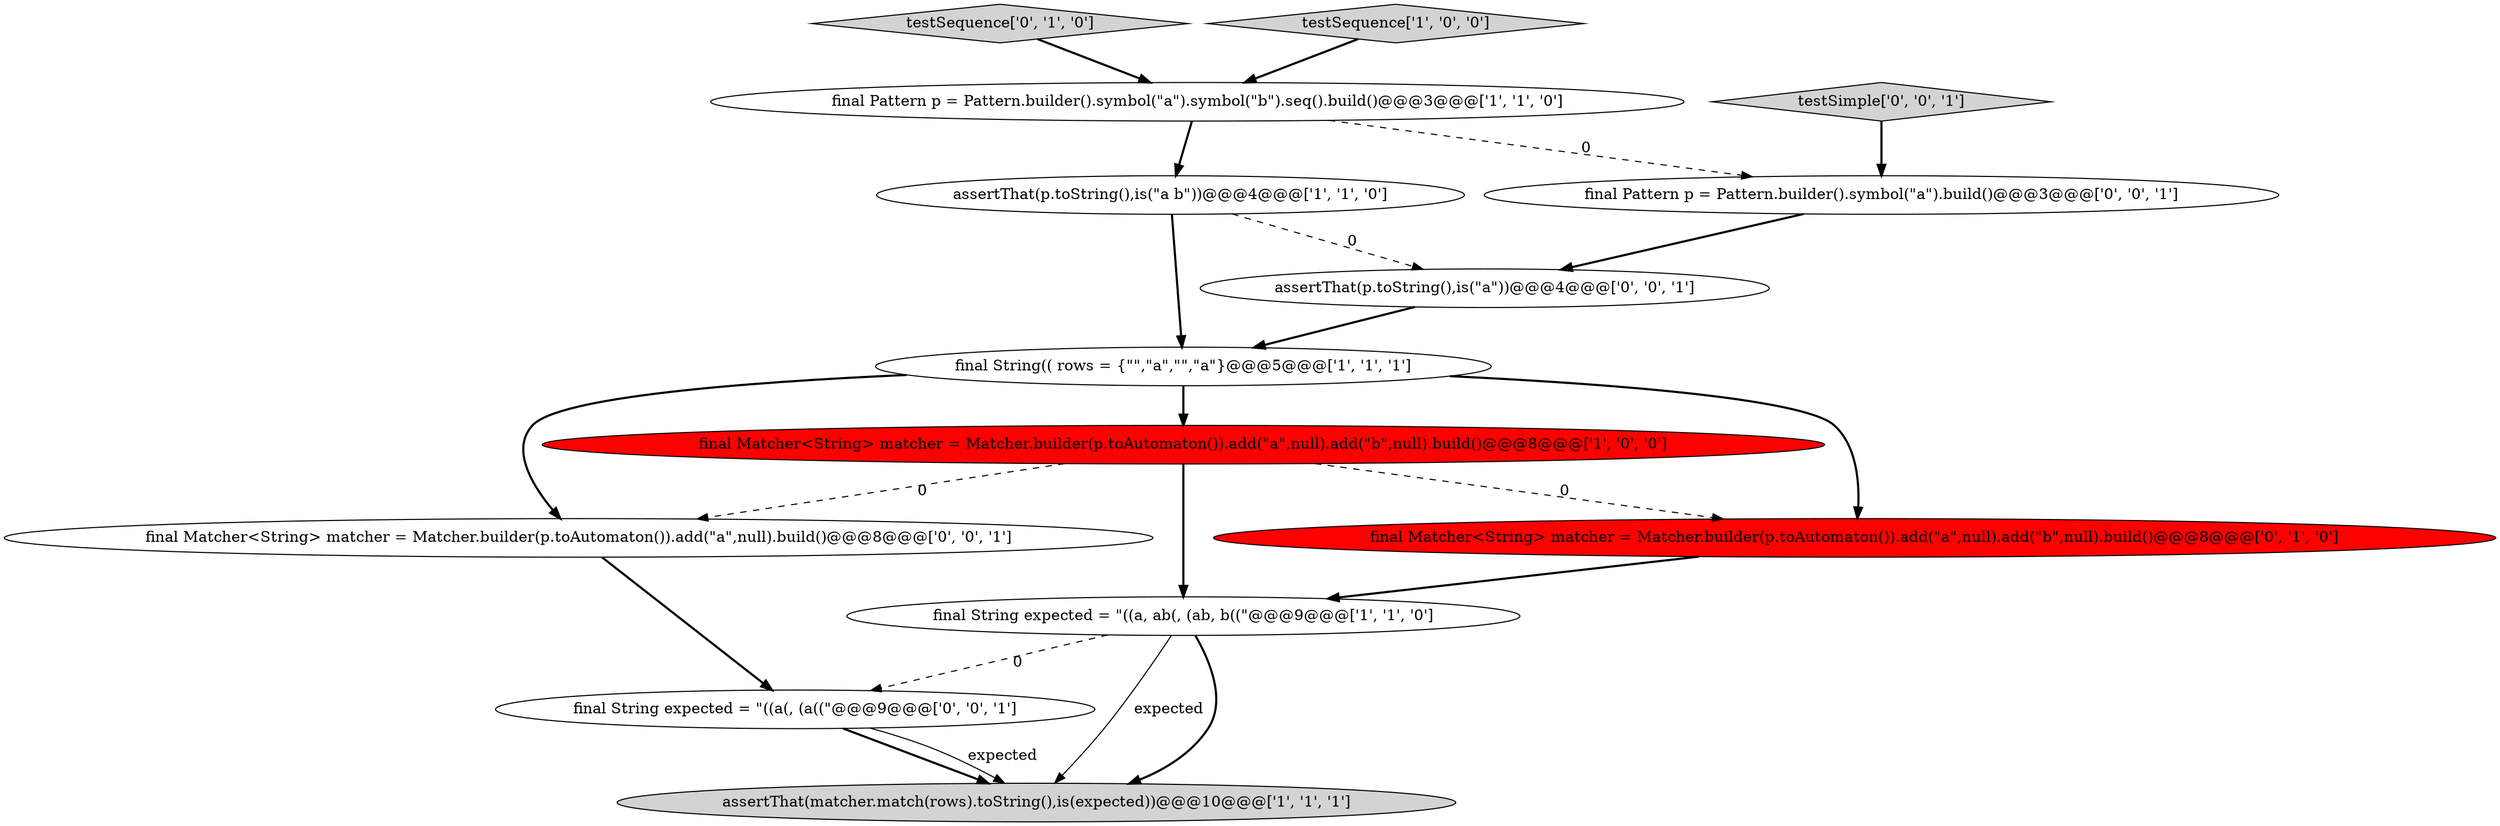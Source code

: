 digraph {
7 [style = filled, label = "final Matcher<String> matcher = Matcher.builder(p.toAutomaton()).add(\"a\",null).add(\"b\",null).build()@@@8@@@['0', '1', '0']", fillcolor = red, shape = ellipse image = "AAA1AAABBB2BBB"];
5 [style = filled, label = "final String expected = \"((a, ab(, (ab, b((\"@@@9@@@['1', '1', '0']", fillcolor = white, shape = ellipse image = "AAA0AAABBB1BBB"];
10 [style = filled, label = "final Matcher<String> matcher = Matcher.builder(p.toAutomaton()).add(\"a\",null).build()@@@8@@@['0', '0', '1']", fillcolor = white, shape = ellipse image = "AAA0AAABBB3BBB"];
4 [style = filled, label = "assertThat(p.toString(),is(\"a b\"))@@@4@@@['1', '1', '0']", fillcolor = white, shape = ellipse image = "AAA0AAABBB1BBB"];
12 [style = filled, label = "final Pattern p = Pattern.builder().symbol(\"a\").build()@@@3@@@['0', '0', '1']", fillcolor = white, shape = ellipse image = "AAA0AAABBB3BBB"];
1 [style = filled, label = "assertThat(matcher.match(rows).toString(),is(expected))@@@10@@@['1', '1', '1']", fillcolor = lightgray, shape = ellipse image = "AAA0AAABBB1BBB"];
8 [style = filled, label = "testSequence['0', '1', '0']", fillcolor = lightgray, shape = diamond image = "AAA0AAABBB2BBB"];
2 [style = filled, label = "testSequence['1', '0', '0']", fillcolor = lightgray, shape = diamond image = "AAA0AAABBB1BBB"];
6 [style = filled, label = "final Matcher<String> matcher = Matcher.builder(p.toAutomaton()).add(\"a\",null).add(\"b\",null).build()@@@8@@@['1', '0', '0']", fillcolor = red, shape = ellipse image = "AAA1AAABBB1BBB"];
13 [style = filled, label = "final String expected = \"((a(, (a((\"@@@9@@@['0', '0', '1']", fillcolor = white, shape = ellipse image = "AAA0AAABBB3BBB"];
11 [style = filled, label = "assertThat(p.toString(),is(\"a\"))@@@4@@@['0', '0', '1']", fillcolor = white, shape = ellipse image = "AAA0AAABBB3BBB"];
0 [style = filled, label = "final Pattern p = Pattern.builder().symbol(\"a\").symbol(\"b\").seq().build()@@@3@@@['1', '1', '0']", fillcolor = white, shape = ellipse image = "AAA0AAABBB1BBB"];
9 [style = filled, label = "testSimple['0', '0', '1']", fillcolor = lightgray, shape = diamond image = "AAA0AAABBB3BBB"];
3 [style = filled, label = "final String(( rows = {\"\",\"a\",\"\",\"a\"}@@@5@@@['1', '1', '1']", fillcolor = white, shape = ellipse image = "AAA0AAABBB1BBB"];
5->13 [style = dashed, label="0"];
4->3 [style = bold, label=""];
6->7 [style = dashed, label="0"];
12->11 [style = bold, label=""];
3->6 [style = bold, label=""];
0->12 [style = dashed, label="0"];
13->1 [style = bold, label=""];
6->10 [style = dashed, label="0"];
5->1 [style = solid, label="expected"];
8->0 [style = bold, label=""];
3->10 [style = bold, label=""];
5->1 [style = bold, label=""];
6->5 [style = bold, label=""];
13->1 [style = solid, label="expected"];
7->5 [style = bold, label=""];
2->0 [style = bold, label=""];
10->13 [style = bold, label=""];
3->7 [style = bold, label=""];
11->3 [style = bold, label=""];
0->4 [style = bold, label=""];
9->12 [style = bold, label=""];
4->11 [style = dashed, label="0"];
}
